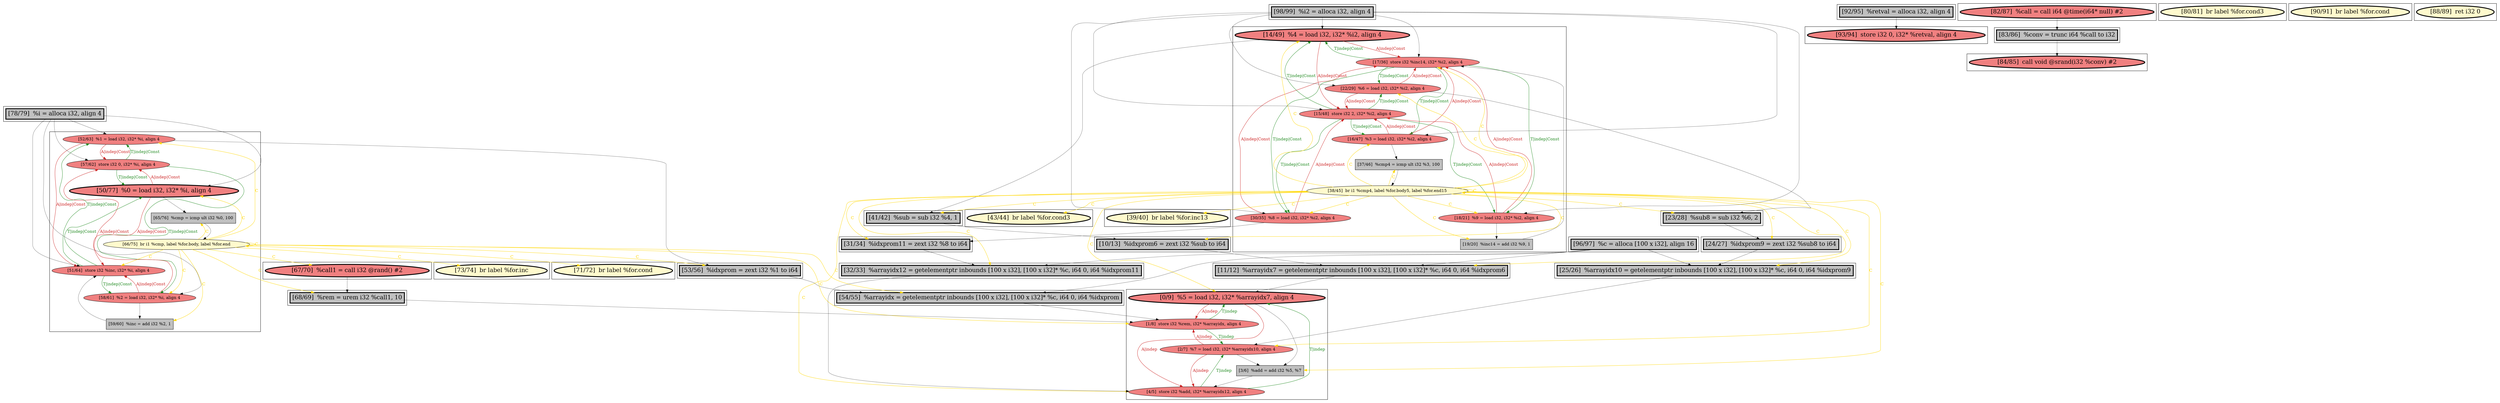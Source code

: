 
digraph G {



node199->node196 [style=solid,color=firebrick3,label="A|indep|Const",penwidth=1.0,fontcolor=firebrick3 ]
node198->node195 [style=solid,color=firebrick3,label="A|indep|Const",penwidth=1.0,fontcolor=firebrick3 ]
node194->node196 [style=solid,color=firebrick3,label="A|indep|Const",penwidth=1.0,fontcolor=firebrick3 ]
node192->node195 [style=solid,color=firebrick3,label="A|indep|Const",penwidth=1.0,fontcolor=firebrick3 ]
node201->node187 [style=solid,color=gold,label="C",penwidth=1.0,fontcolor=gold ]
node195->node192 [style=solid,color=forestgreen,label="T|indep|Const",penwidth=1.0,fontcolor=forestgreen ]
node195->node200 [style=solid,color=forestgreen,label="T|indep|Const",penwidth=1.0,fontcolor=forestgreen ]
node227->node225 [style=solid,color=firebrick3,label="A|indep|Const",penwidth=1.0,fontcolor=firebrick3 ]
node185->node186 [style=solid,color=firebrick3,label="A|indep",penwidth=1.0,fontcolor=firebrick3 ]
node186->node183 [style=solid,color=forestgreen,label="T|indep",penwidth=1.0,fontcolor=forestgreen ]
node185->node184 [style=solid,color=firebrick3,label="A|indep",penwidth=1.0,fontcolor=firebrick3 ]
node199->node195 [style=solid,color=firebrick3,label="A|indep|Const",penwidth=1.0,fontcolor=firebrick3 ]
node195->node199 [style=solid,color=forestgreen,label="T|indep|Const",penwidth=1.0,fontcolor=forestgreen ]
node227->node203 [style=solid,color=black,label="",penwidth=0.5,fontcolor=black ]
node195->node198 [style=solid,color=forestgreen,label="T|indep|Const",penwidth=1.0,fontcolor=forestgreen ]
node203->node202 [style=solid,color=black,label="",penwidth=0.5,fontcolor=black ]
node209->node195 [style=solid,color=black,label="",penwidth=0.5,fontcolor=black ]
node209->node196 [style=solid,color=black,label="",penwidth=0.5,fontcolor=black ]
node216->node185 [style=solid,color=black,label="",penwidth=0.5,fontcolor=black ]
node200->node195 [style=solid,color=firebrick3,label="A|indep|Const",penwidth=1.0,fontcolor=firebrick3 ]
node220->node222 [style=solid,color=gold,label="C",penwidth=1.0,fontcolor=gold ]
node224->node222 [style=solid,color=black,label="",penwidth=0.5,fontcolor=black ]
node221->node227 [style=solid,color=forestgreen,label="T|indep|Const",penwidth=1.0,fontcolor=forestgreen ]
node201->node198 [style=solid,color=gold,label="C",penwidth=1.0,fontcolor=gold ]
node199->node206 [style=solid,color=black,label="",penwidth=0.5,fontcolor=black ]
node225->node227 [style=solid,color=forestgreen,label="T|indep|Const",penwidth=1.0,fontcolor=forestgreen ]
node187->node183 [style=solid,color=black,label="",penwidth=0.5,fontcolor=black ]
node201->node197 [style=solid,color=gold,label="C",penwidth=1.0,fontcolor=gold ]
node202->node186 [style=solid,color=black,label="",penwidth=0.5,fontcolor=black ]
node222->node221 [style=solid,color=black,label="",penwidth=0.5,fontcolor=black ]
node209->node200 [style=solid,color=black,label="",penwidth=0.5,fontcolor=black ]
node196->node194 [style=solid,color=forestgreen,label="T|indep|Const",penwidth=1.0,fontcolor=forestgreen ]
node192->node193 [style=solid,color=black,label="",penwidth=0.5,fontcolor=black ]
node212->node207 [style=solid,color=black,label="",penwidth=0.5,fontcolor=black ]
node211->node208 [style=solid,color=black,label="",penwidth=0.5,fontcolor=black ]
node208->node204 [style=solid,color=black,label="",penwidth=0.5,fontcolor=black ]
node210->node216 [style=solid,color=black,label="",penwidth=0.5,fontcolor=black ]
node209->node199 [style=solid,color=black,label="",penwidth=0.5,fontcolor=black ]
node229->node186 [style=solid,color=black,label="",penwidth=0.5,fontcolor=black ]
node201->node201 [style=solid,color=gold,label="C",penwidth=1.0,fontcolor=gold ]
node201->node194 [style=solid,color=gold,label="C",penwidth=1.0,fontcolor=gold ]
node220->node224 [style=solid,color=gold,label="C",penwidth=1.0,fontcolor=gold ]
node182->node184 [style=solid,color=black,label="",penwidth=0.5,fontcolor=black ]
node192->node196 [style=solid,color=firebrick3,label="A|indep|Const",penwidth=1.0,fontcolor=firebrick3 ]
node196->node200 [style=solid,color=forestgreen,label="T|indep|Const",penwidth=1.0,fontcolor=forestgreen ]
node196->node198 [style=solid,color=forestgreen,label="T|indep|Const",penwidth=1.0,fontcolor=forestgreen ]
node224->node221 [style=solid,color=firebrick3,label="A|indep|Const",penwidth=1.0,fontcolor=firebrick3 ]
node194->node197 [style=solid,color=black,label="",penwidth=0.5,fontcolor=black ]
node201->node188 [style=solid,color=gold,label="C",penwidth=1.0,fontcolor=gold ]
node194->node195 [style=solid,color=firebrick3,label="A|indep|Const",penwidth=1.0,fontcolor=firebrick3 ]
node198->node196 [style=solid,color=firebrick3,label="A|indep|Const",penwidth=1.0,fontcolor=firebrick3 ]
node220->node228 [style=solid,color=gold,label="C",penwidth=1.0,fontcolor=gold ]
node218->node227 [style=solid,color=black,label="",penwidth=0.5,fontcolor=black ]
node201->node191 [style=solid,color=gold,label="C",penwidth=1.0,fontcolor=gold ]
node197->node201 [style=solid,color=black,label="",penwidth=0.5,fontcolor=black ]
node201->node206 [style=solid,color=gold,label="C",penwidth=1.0,fontcolor=gold ]
node220->node220 [style=solid,color=gold,label="C",penwidth=1.0,fontcolor=gold ]
node218->node221 [style=solid,color=black,label="",penwidth=0.5,fontcolor=black ]
node220->node203 [style=solid,color=gold,label="C",penwidth=1.0,fontcolor=gold ]
node180->node216 [style=solid,color=black,label="",penwidth=0.5,fontcolor=black ]
node220->node227 [style=solid,color=gold,label="C",penwidth=1.0,fontcolor=gold ]
node220->node219 [style=solid,color=gold,label="C",penwidth=1.0,fontcolor=gold ]
node201->node181 [style=solid,color=gold,label="C",penwidth=1.0,fontcolor=gold ]
node220->node202 [style=solid,color=gold,label="C",penwidth=1.0,fontcolor=gold ]
node220->node223 [style=solid,color=gold,label="C",penwidth=1.0,fontcolor=gold ]
node218->node225 [style=solid,color=black,label="",penwidth=0.5,fontcolor=black ]
node228->node229 [style=solid,color=black,label="",penwidth=0.5,fontcolor=black ]
node201->node183 [style=solid,color=gold,label="C",penwidth=1.0,fontcolor=gold ]
node200->node196 [style=solid,color=firebrick3,label="A|indep|Const",penwidth=1.0,fontcolor=firebrick3 ]
node220->node229 [style=solid,color=gold,label="C",penwidth=1.0,fontcolor=gold ]
node201->node193 [style=solid,color=gold,label="C",penwidth=1.0,fontcolor=gold ]
node201->node217 [style=solid,color=gold,label="C",penwidth=1.0,fontcolor=gold ]
node184->node185 [style=solid,color=forestgreen,label="T|indep",penwidth=1.0,fontcolor=forestgreen ]
node201->node184 [style=solid,color=gold,label="C",penwidth=1.0,fontcolor=gold ]
node186->node185 [style=solid,color=forestgreen,label="T|indep",penwidth=1.0,fontcolor=forestgreen ]
node220->node221 [style=solid,color=gold,label="C",penwidth=1.0,fontcolor=gold ]
node227->node221 [style=solid,color=firebrick3,label="A|indep|Const",penwidth=1.0,fontcolor=firebrick3 ]
node220->node213 [style=solid,color=gold,label="C",penwidth=1.0,fontcolor=gold ]
node201->node185 [style=solid,color=gold,label="C",penwidth=1.0,fontcolor=gold ]
node201->node182 [style=solid,color=gold,label="C",penwidth=1.0,fontcolor=gold ]
node183->node184 [style=solid,color=firebrick3,label="A|indep",penwidth=1.0,fontcolor=firebrick3 ]
node201->node199 [style=solid,color=gold,label="C",penwidth=1.0,fontcolor=gold ]
node224->node225 [style=solid,color=firebrick3,label="A|indep|Const",penwidth=1.0,fontcolor=firebrick3 ]
node220->node186 [style=solid,color=gold,label="C",penwidth=1.0,fontcolor=gold ]
node220->node226 [style=solid,color=gold,label="C",penwidth=1.0,fontcolor=gold ]
node185->node182 [style=solid,color=black,label="",penwidth=0.5,fontcolor=black ]
node190->node188 [style=solid,color=black,label="",penwidth=0.5,fontcolor=black ]
node201->node196 [style=solid,color=gold,label="C",penwidth=1.0,fontcolor=gold ]
node196->node192 [style=solid,color=forestgreen,label="T|indep|Const",penwidth=1.0,fontcolor=forestgreen ]
node201->node200 [style=solid,color=gold,label="C",penwidth=1.0,fontcolor=gold ]
node183->node182 [style=solid,color=black,label="",penwidth=0.5,fontcolor=black ]
node210->node202 [style=solid,color=black,label="",penwidth=0.5,fontcolor=black ]
node210->node187 [style=solid,color=black,label="",penwidth=0.5,fontcolor=black ]
node196->node199 [style=solid,color=forestgreen,label="T|indep|Const",penwidth=1.0,fontcolor=forestgreen ]
node206->node180 [style=solid,color=black,label="",penwidth=0.5,fontcolor=black ]
node200->node181 [style=solid,color=black,label="",penwidth=0.5,fontcolor=black ]
node225->node224 [style=solid,color=forestgreen,label="T|indep|Const",penwidth=1.0,fontcolor=forestgreen ]
node226->node220 [style=solid,color=black,label="",penwidth=0.5,fontcolor=black ]
node188->node184 [style=solid,color=black,label="",penwidth=0.5,fontcolor=black ]
node198->node190 [style=solid,color=black,label="",penwidth=0.5,fontcolor=black ]
node201->node190 [style=solid,color=gold,label="C",penwidth=1.0,fontcolor=gold ]
node201->node216 [style=solid,color=gold,label="C",penwidth=1.0,fontcolor=gold ]
node189->node187 [style=solid,color=black,label="",penwidth=0.5,fontcolor=black ]
node201->node192 [style=solid,color=gold,label="C",penwidth=1.0,fontcolor=gold ]
node193->node196 [style=solid,color=black,label="",penwidth=0.5,fontcolor=black ]
node201->node189 [style=solid,color=gold,label="C",penwidth=1.0,fontcolor=gold ]
node209->node192 [style=solid,color=black,label="",penwidth=0.5,fontcolor=black ]
node225->node223 [style=solid,color=forestgreen,label="T|indep|Const",penwidth=1.0,fontcolor=forestgreen ]
node195->node194 [style=solid,color=forestgreen,label="T|indep|Const",penwidth=1.0,fontcolor=forestgreen ]
node218->node223 [style=solid,color=black,label="",penwidth=0.5,fontcolor=black ]
node183->node186 [style=solid,color=firebrick3,label="A|indep",penwidth=1.0,fontcolor=firebrick3 ]
node223->node226 [style=solid,color=black,label="",penwidth=0.5,fontcolor=black ]
node223->node225 [style=solid,color=firebrick3,label="A|indep|Const",penwidth=1.0,fontcolor=firebrick3 ]
node209->node194 [style=solid,color=black,label="",penwidth=0.5,fontcolor=black ]
node210->node188 [style=solid,color=black,label="",penwidth=0.5,fontcolor=black ]
node209->node198 [style=solid,color=black,label="",penwidth=0.5,fontcolor=black ]
node221->node223 [style=solid,color=forestgreen,label="T|indep|Const",penwidth=1.0,fontcolor=forestgreen ]
node223->node221 [style=solid,color=firebrick3,label="A|indep|Const",penwidth=1.0,fontcolor=firebrick3 ]
node201->node180 [style=solid,color=gold,label="C",penwidth=1.0,fontcolor=gold ]
node184->node183 [style=solid,color=forestgreen,label="T|indep",penwidth=1.0,fontcolor=forestgreen ]
node221->node224 [style=solid,color=forestgreen,label="T|indep|Const",penwidth=1.0,fontcolor=forestgreen ]
node181->node189 [style=solid,color=black,label="",penwidth=0.5,fontcolor=black ]
node218->node224 [style=solid,color=black,label="",penwidth=0.5,fontcolor=black ]


subgraph cluster27 {


node227 [fillcolor=lightcoral,label="[52/63]  %1 = load i32, i32* %i, align 4",shape=ellipse,style=filled ]
node226 [fillcolor=grey,label="[65/76]  %cmp = icmp ult i32 %0, 100",shape=rectangle,style=filled ]
node221 [fillcolor=lightcoral,label="[51/64]  store i32 %inc, i32* %i, align 4",shape=ellipse,style=filled ]
node220 [fillcolor=lemonchiffon,label="[66/75]  br i1 %cmp, label %for.body, label %for.end",shape=ellipse,style=filled ]
node223 [penwidth=3.0,fontsize=20,fillcolor=lightcoral,label="[50/77]  %0 = load i32, i32* %i, align 4",shape=ellipse,style=filled ]
node224 [fillcolor=lightcoral,label="[58/61]  %2 = load i32, i32* %i, align 4",shape=ellipse,style=filled ]
node222 [fillcolor=grey,label="[59/60]  %inc = add i32 %2, 1",shape=rectangle,style=filled ]
node225 [fillcolor=lightcoral,label="[57/62]  store i32 0, i32* %i, align 4",shape=ellipse,style=filled ]



}

subgraph cluster28 {


node228 [penwidth=3.0,fontsize=20,fillcolor=lightcoral,label="[67/70]  %call1 = call i32 @rand() #2",shape=ellipse,style=filled ]



}

subgraph cluster26 {


node219 [penwidth=3.0,fontsize=20,fillcolor=lemonchiffon,label="[73/74]  br label %for.inc",shape=ellipse,style=filled ]



}

subgraph cluster29 {


node229 [penwidth=3.0,fontsize=20,fillcolor=grey,label="[68/69]  %rem = urem i32 %call1, 10",shape=rectangle,style=filled ]



}

subgraph cluster25 {


node218 [penwidth=3.0,fontsize=20,fillcolor=grey,label="[78/79]  %i = alloca i32, align 4",shape=rectangle,style=filled ]



}

subgraph cluster24 {


node217 [penwidth=3.0,fontsize=20,fillcolor=lemonchiffon,label="[39/40]  br label %for.inc13",shape=ellipse,style=filled ]



}

subgraph cluster22 {


node215 [penwidth=3.0,fontsize=20,fillcolor=lemonchiffon,label="[80/81]  br label %for.cond3",shape=ellipse,style=filled ]



}

subgraph cluster20 {


node213 [penwidth=3.0,fontsize=20,fillcolor=lemonchiffon,label="[71/72]  br label %for.cond",shape=ellipse,style=filled ]



}

subgraph cluster18 {


node211 [penwidth=3.0,fontsize=20,fillcolor=lightcoral,label="[82/87]  %call = call i64 @time(i64* null) #2",shape=ellipse,style=filled ]



}

subgraph cluster16 {


node209 [penwidth=3.0,fontsize=20,fillcolor=grey,label="[98/99]  %i2 = alloca i32, align 4",shape=rectangle,style=filled ]



}

subgraph cluster17 {


node210 [penwidth=3.0,fontsize=20,fillcolor=grey,label="[96/97]  %c = alloca [100 x i32], align 16",shape=rectangle,style=filled ]



}

subgraph cluster4 {


node188 [penwidth=3.0,fontsize=20,fillcolor=grey,label="[32/33]  %arrayidx12 = getelementptr inbounds [100 x i32], [100 x i32]* %c, i64 0, i64 %idxprom11",shape=rectangle,style=filled ]



}

subgraph cluster3 {


node187 [penwidth=3.0,fontsize=20,fillcolor=grey,label="[25/26]  %arrayidx10 = getelementptr inbounds [100 x i32], [100 x i32]* %c, i64 0, i64 %idxprom9",shape=rectangle,style=filled ]



}

subgraph cluster2 {


node186 [fillcolor=lightcoral,label="[1/8]  store i32 %rem, i32* %arrayidx, align 4",shape=ellipse,style=filled ]
node185 [penwidth=3.0,fontsize=20,fillcolor=lightcoral,label="[0/9]  %5 = load i32, i32* %arrayidx7, align 4",shape=ellipse,style=filled ]
node184 [fillcolor=lightcoral,label="[4/5]  store i32 %add, i32* %arrayidx12, align 4",shape=ellipse,style=filled ]
node182 [fillcolor=grey,label="[3/6]  %add = add i32 %5, %7",shape=rectangle,style=filled ]
node183 [fillcolor=lightcoral,label="[2/7]  %7 = load i32, i32* %arrayidx10, align 4",shape=ellipse,style=filled ]



}

subgraph cluster1 {


node181 [penwidth=3.0,fontsize=20,fillcolor=grey,label="[23/28]  %sub8 = sub i32 %6, 2",shape=rectangle,style=filled ]



}

subgraph cluster12 {


node205 [penwidth=3.0,fontsize=20,fillcolor=lemonchiffon,label="[90/91]  br label %for.cond",shape=ellipse,style=filled ]



}

subgraph cluster5 {


node189 [penwidth=3.0,fontsize=20,fillcolor=grey,label="[24/27]  %idxprom9 = zext i32 %sub8 to i64",shape=rectangle,style=filled ]



}

subgraph cluster0 {


node180 [penwidth=3.0,fontsize=20,fillcolor=grey,label="[10/13]  %idxprom6 = zext i32 %sub to i64",shape=rectangle,style=filled ]



}

subgraph cluster6 {


node190 [penwidth=3.0,fontsize=20,fillcolor=grey,label="[31/34]  %idxprom11 = zext i32 %8 to i64",shape=rectangle,style=filled ]



}

subgraph cluster14 {


node207 [penwidth=3.0,fontsize=20,fillcolor=lightcoral,label="[93/94]  store i32 0, i32* %retval, align 4",shape=ellipse,style=filled ]



}

subgraph cluster7 {


node191 [penwidth=3.0,fontsize=20,fillcolor=lemonchiffon,label="[43/44]  br label %for.cond3",shape=ellipse,style=filled ]



}

subgraph cluster23 {


node216 [penwidth=3.0,fontsize=20,fillcolor=grey,label="[11/12]  %arrayidx7 = getelementptr inbounds [100 x i32], [100 x i32]* %c, i64 0, i64 %idxprom6",shape=rectangle,style=filled ]



}

subgraph cluster8 {


node201 [fillcolor=lemonchiffon,label="[38/45]  br i1 %cmp4, label %for.body5, label %for.end15",shape=ellipse,style=filled ]
node200 [fillcolor=lightcoral,label="[22/29]  %6 = load i32, i32* %i2, align 4",shape=ellipse,style=filled ]
node198 [fillcolor=lightcoral,label="[30/35]  %8 = load i32, i32* %i2, align 4",shape=ellipse,style=filled ]
node193 [fillcolor=grey,label="[19/20]  %inc14 = add i32 %9, 1",shape=rectangle,style=filled ]
node199 [penwidth=3.0,fontsize=20,fillcolor=lightcoral,label="[14/49]  %4 = load i32, i32* %i2, align 4",shape=ellipse,style=filled ]
node192 [fillcolor=lightcoral,label="[18/21]  %9 = load i32, i32* %i2, align 4",shape=ellipse,style=filled ]
node196 [fillcolor=lightcoral,label="[17/36]  store i32 %inc14, i32* %i2, align 4",shape=ellipse,style=filled ]
node194 [fillcolor=lightcoral,label="[16/47]  %3 = load i32, i32* %i2, align 4",shape=ellipse,style=filled ]
node195 [fillcolor=lightcoral,label="[15/48]  store i32 2, i32* %i2, align 4",shape=ellipse,style=filled ]
node197 [fillcolor=grey,label="[37/46]  %cmp4 = icmp ult i32 %3, 100",shape=rectangle,style=filled ]



}

subgraph cluster21 {


node214 [penwidth=3.0,fontsize=20,fillcolor=lemonchiffon,label="[88/89]  ret i32 0",shape=ellipse,style=filled ]



}

subgraph cluster9 {


node202 [penwidth=3.0,fontsize=20,fillcolor=grey,label="[54/55]  %arrayidx = getelementptr inbounds [100 x i32], [100 x i32]* %c, i64 0, i64 %idxprom",shape=rectangle,style=filled ]



}

subgraph cluster19 {


node212 [penwidth=3.0,fontsize=20,fillcolor=grey,label="[92/95]  %retval = alloca i32, align 4",shape=rectangle,style=filled ]



}

subgraph cluster10 {


node203 [penwidth=3.0,fontsize=20,fillcolor=grey,label="[53/56]  %idxprom = zext i32 %1 to i64",shape=rectangle,style=filled ]



}

subgraph cluster11 {


node204 [penwidth=3.0,fontsize=20,fillcolor=lightcoral,label="[84/85]  call void @srand(i32 %conv) #2",shape=ellipse,style=filled ]



}

subgraph cluster13 {


node206 [penwidth=3.0,fontsize=20,fillcolor=grey,label="[41/42]  %sub = sub i32 %4, 1",shape=rectangle,style=filled ]



}

subgraph cluster15 {


node208 [penwidth=3.0,fontsize=20,fillcolor=grey,label="[83/86]  %conv = trunc i64 %call to i32",shape=rectangle,style=filled ]



}

}

